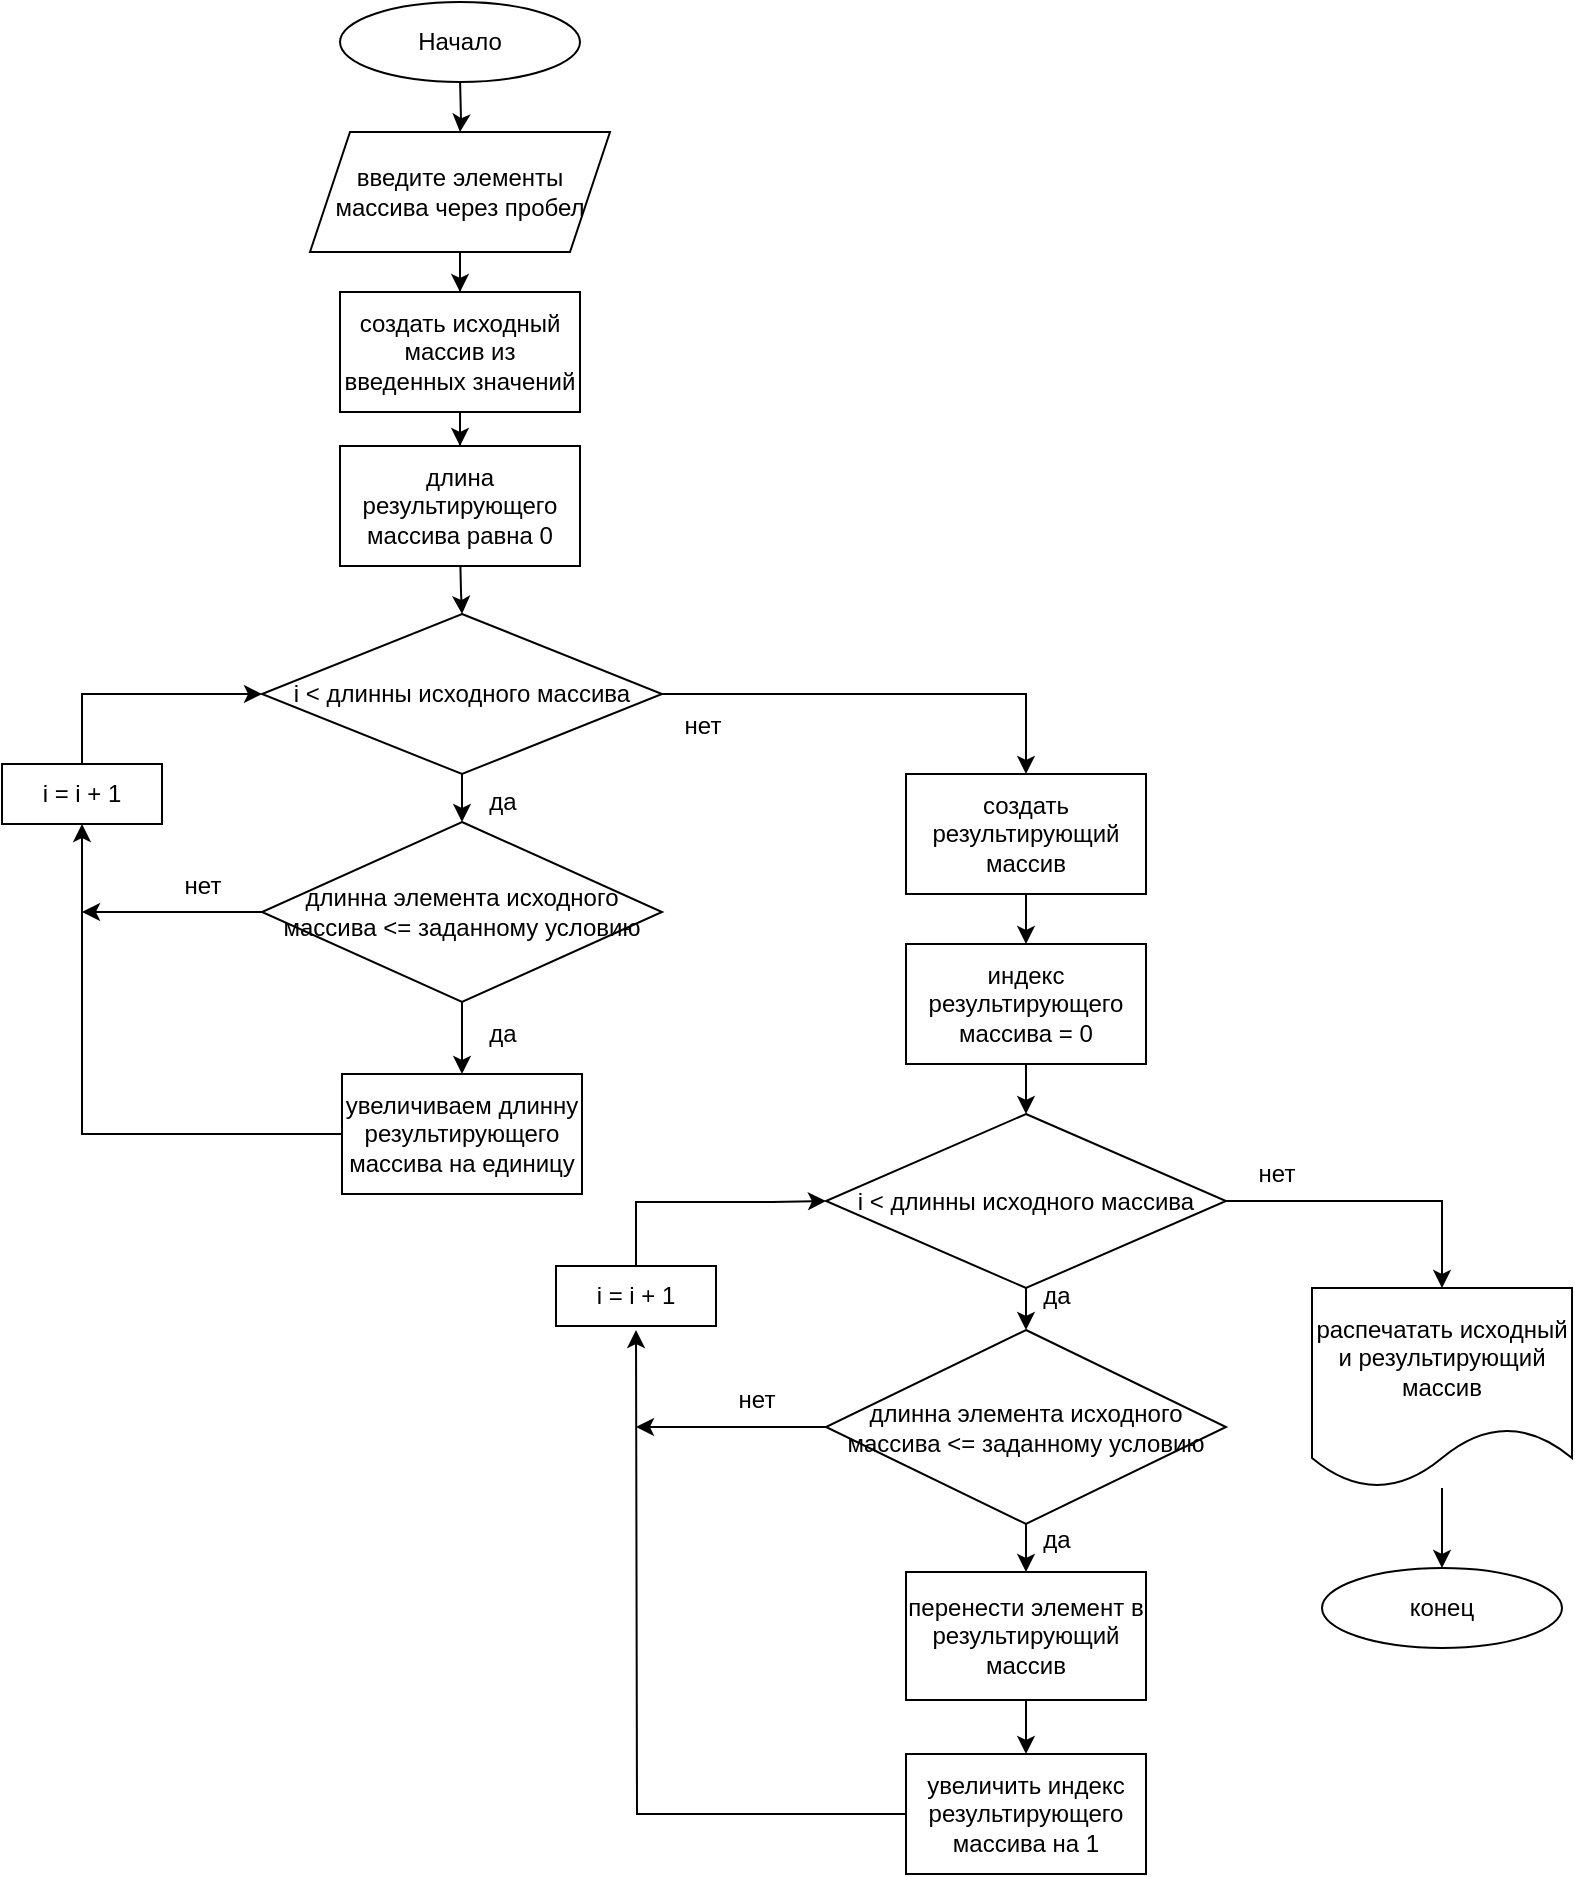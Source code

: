 <mxfile version="20.5.3" type="device"><diagram id="dP-XJC0g-EyUUToYOBeg" name="Страница 1"><mxGraphModel dx="1391" dy="1027" grid="1" gridSize="10" guides="1" tooltips="1" connect="1" arrows="1" fold="1" page="1" pageScale="1" pageWidth="827" pageHeight="1169" math="0" shadow="0"><root><mxCell id="0"/><mxCell id="1" parent="0"/><mxCell id="DY6IDO3X45UhoCq0zPqv-21" value="" style="edgeStyle=orthogonalEdgeStyle;rounded=0;orthogonalLoop=1;jettySize=auto;html=1;" edge="1" parent="1" target="DY6IDO3X45UhoCq0zPqv-2"><mxGeometry relative="1" as="geometry"><mxPoint x="257" y="83" as="sourcePoint"/></mxGeometry></mxCell><mxCell id="DY6IDO3X45UhoCq0zPqv-1" value="Начало" style="ellipse;whiteSpace=wrap;html=1;" vertex="1" parent="1"><mxGeometry x="197" y="45" width="120" height="40" as="geometry"/></mxCell><mxCell id="DY6IDO3X45UhoCq0zPqv-23" value="" style="edgeStyle=orthogonalEdgeStyle;rounded=0;orthogonalLoop=1;jettySize=auto;html=1;" edge="1" parent="1" source="DY6IDO3X45UhoCq0zPqv-2" target="DY6IDO3X45UhoCq0zPqv-3"><mxGeometry relative="1" as="geometry"/></mxCell><mxCell id="DY6IDO3X45UhoCq0zPqv-2" value="введите элементы массива через пробел" style="shape=parallelogram;perimeter=parallelogramPerimeter;whiteSpace=wrap;html=1;fixedSize=1;" vertex="1" parent="1"><mxGeometry x="182" y="110" width="150" height="60" as="geometry"/></mxCell><mxCell id="DY6IDO3X45UhoCq0zPqv-24" value="" style="edgeStyle=orthogonalEdgeStyle;rounded=0;orthogonalLoop=1;jettySize=auto;html=1;" edge="1" parent="1" source="DY6IDO3X45UhoCq0zPqv-3" target="DY6IDO3X45UhoCq0zPqv-10"><mxGeometry relative="1" as="geometry"/></mxCell><mxCell id="DY6IDO3X45UhoCq0zPqv-3" value="создать исходный массив из введенных значений" style="rounded=0;whiteSpace=wrap;html=1;" vertex="1" parent="1"><mxGeometry x="197" y="190" width="120" height="60" as="geometry"/></mxCell><mxCell id="DY6IDO3X45UhoCq0zPqv-28" value="" style="edgeStyle=orthogonalEdgeStyle;rounded=0;orthogonalLoop=1;jettySize=auto;html=1;" edge="1" parent="1" source="DY6IDO3X45UhoCq0zPqv-6" target="DY6IDO3X45UhoCq0zPqv-7"><mxGeometry relative="1" as="geometry"/></mxCell><mxCell id="DY6IDO3X45UhoCq0zPqv-35" style="edgeStyle=orthogonalEdgeStyle;rounded=0;orthogonalLoop=1;jettySize=auto;html=1;entryX=0.5;entryY=0;entryDx=0;entryDy=0;" edge="1" parent="1" source="DY6IDO3X45UhoCq0zPqv-6" target="DY6IDO3X45UhoCq0zPqv-11"><mxGeometry relative="1" as="geometry"/></mxCell><mxCell id="DY6IDO3X45UhoCq0zPqv-6" value="i &amp;lt; длинны исходного массива" style="rhombus;whiteSpace=wrap;html=1;" vertex="1" parent="1"><mxGeometry x="158" y="351" width="200" height="80" as="geometry"/></mxCell><mxCell id="DY6IDO3X45UhoCq0zPqv-27" value="" style="edgeStyle=orthogonalEdgeStyle;rounded=0;orthogonalLoop=1;jettySize=auto;html=1;" edge="1" parent="1" source="DY6IDO3X45UhoCq0zPqv-7" target="DY6IDO3X45UhoCq0zPqv-8"><mxGeometry relative="1" as="geometry"/></mxCell><mxCell id="DY6IDO3X45UhoCq0zPqv-38" value="" style="edgeStyle=orthogonalEdgeStyle;rounded=0;orthogonalLoop=1;jettySize=auto;html=1;" edge="1" parent="1" source="DY6IDO3X45UhoCq0zPqv-7"><mxGeometry relative="1" as="geometry"><mxPoint x="68" y="500" as="targetPoint"/></mxGeometry></mxCell><mxCell id="DY6IDO3X45UhoCq0zPqv-7" value="длинна элемента исходного массива &amp;lt;= заданному условию" style="rhombus;whiteSpace=wrap;html=1;" vertex="1" parent="1"><mxGeometry x="158" y="455" width="200" height="90" as="geometry"/></mxCell><mxCell id="DY6IDO3X45UhoCq0zPqv-29" style="edgeStyle=orthogonalEdgeStyle;rounded=0;orthogonalLoop=1;jettySize=auto;html=1;entryX=0.5;entryY=1;entryDx=0;entryDy=0;" edge="1" parent="1" source="DY6IDO3X45UhoCq0zPqv-8" target="DY6IDO3X45UhoCq0zPqv-9"><mxGeometry relative="1" as="geometry"/></mxCell><mxCell id="DY6IDO3X45UhoCq0zPqv-8" value="увеличиваем длинну результирующего массива на единицу" style="rounded=0;whiteSpace=wrap;html=1;" vertex="1" parent="1"><mxGeometry x="198" y="581" width="120" height="60" as="geometry"/></mxCell><mxCell id="DY6IDO3X45UhoCq0zPqv-31" style="edgeStyle=orthogonalEdgeStyle;rounded=0;orthogonalLoop=1;jettySize=auto;html=1;entryX=0;entryY=0.5;entryDx=0;entryDy=0;" edge="1" parent="1" target="DY6IDO3X45UhoCq0zPqv-6"><mxGeometry relative="1" as="geometry"><mxPoint x="68" y="426" as="sourcePoint"/><Array as="points"><mxPoint x="68" y="391"/></Array></mxGeometry></mxCell><mxCell id="DY6IDO3X45UhoCq0zPqv-9" value="i = i + 1" style="rounded=0;whiteSpace=wrap;html=1;" vertex="1" parent="1"><mxGeometry x="28" y="426" width="80" height="30" as="geometry"/></mxCell><mxCell id="DY6IDO3X45UhoCq0zPqv-25" value="" style="edgeStyle=orthogonalEdgeStyle;rounded=0;orthogonalLoop=1;jettySize=auto;html=1;" edge="1" parent="1" target="DY6IDO3X45UhoCq0zPqv-6"><mxGeometry relative="1" as="geometry"><mxPoint x="257" y="319" as="sourcePoint"/></mxGeometry></mxCell><mxCell id="DY6IDO3X45UhoCq0zPqv-10" value="длина результирующего массива равна 0" style="rounded=0;whiteSpace=wrap;html=1;" vertex="1" parent="1"><mxGeometry x="197" y="267" width="120" height="60" as="geometry"/></mxCell><mxCell id="DY6IDO3X45UhoCq0zPqv-37" value="" style="edgeStyle=orthogonalEdgeStyle;rounded=0;orthogonalLoop=1;jettySize=auto;html=1;" edge="1" parent="1" source="DY6IDO3X45UhoCq0zPqv-11" target="DY6IDO3X45UhoCq0zPqv-16"><mxGeometry relative="1" as="geometry"/></mxCell><mxCell id="DY6IDO3X45UhoCq0zPqv-11" value="создать результирующий массив" style="rounded=0;whiteSpace=wrap;html=1;" vertex="1" parent="1"><mxGeometry x="480" y="431" width="120" height="60" as="geometry"/></mxCell><mxCell id="DY6IDO3X45UhoCq0zPqv-40" value="" style="edgeStyle=orthogonalEdgeStyle;rounded=0;orthogonalLoop=1;jettySize=auto;html=1;" edge="1" parent="1" source="DY6IDO3X45UhoCq0zPqv-12" target="DY6IDO3X45UhoCq0zPqv-13"><mxGeometry relative="1" as="geometry"/></mxCell><mxCell id="DY6IDO3X45UhoCq0zPqv-46" style="edgeStyle=orthogonalEdgeStyle;rounded=0;orthogonalLoop=1;jettySize=auto;html=1;entryX=0.5;entryY=0;entryDx=0;entryDy=0;" edge="1" parent="1" source="DY6IDO3X45UhoCq0zPqv-12" target="DY6IDO3X45UhoCq0zPqv-18"><mxGeometry relative="1" as="geometry"/></mxCell><mxCell id="DY6IDO3X45UhoCq0zPqv-12" value="i &amp;lt; длинны исходного массива" style="rhombus;whiteSpace=wrap;html=1;" vertex="1" parent="1"><mxGeometry x="440" y="601" width="200" height="87" as="geometry"/></mxCell><mxCell id="DY6IDO3X45UhoCq0zPqv-41" value="" style="edgeStyle=orthogonalEdgeStyle;rounded=0;orthogonalLoop=1;jettySize=auto;html=1;" edge="1" parent="1" source="DY6IDO3X45UhoCq0zPqv-13" target="DY6IDO3X45UhoCq0zPqv-14"><mxGeometry relative="1" as="geometry"/></mxCell><mxCell id="DY6IDO3X45UhoCq0zPqv-44" style="edgeStyle=orthogonalEdgeStyle;rounded=0;orthogonalLoop=1;jettySize=auto;html=1;" edge="1" parent="1" source="DY6IDO3X45UhoCq0zPqv-13"><mxGeometry relative="1" as="geometry"><mxPoint x="345" y="757.5" as="targetPoint"/></mxGeometry></mxCell><mxCell id="DY6IDO3X45UhoCq0zPqv-13" value="длинна элемента исходного массива &amp;lt;= заданному условию" style="rhombus;whiteSpace=wrap;html=1;" vertex="1" parent="1"><mxGeometry x="440" y="709" width="200" height="97" as="geometry"/></mxCell><mxCell id="DY6IDO3X45UhoCq0zPqv-42" value="" style="edgeStyle=orthogonalEdgeStyle;rounded=0;orthogonalLoop=1;jettySize=auto;html=1;" edge="1" parent="1" source="DY6IDO3X45UhoCq0zPqv-14" target="DY6IDO3X45UhoCq0zPqv-17"><mxGeometry relative="1" as="geometry"/></mxCell><mxCell id="DY6IDO3X45UhoCq0zPqv-14" value="перенести элемент в результирующий массив" style="rounded=0;whiteSpace=wrap;html=1;" vertex="1" parent="1"><mxGeometry x="480" y="830" width="120" height="64" as="geometry"/></mxCell><mxCell id="DY6IDO3X45UhoCq0zPqv-45" style="edgeStyle=orthogonalEdgeStyle;rounded=0;orthogonalLoop=1;jettySize=auto;html=1;entryX=0;entryY=0.5;entryDx=0;entryDy=0;" edge="1" parent="1" source="DY6IDO3X45UhoCq0zPqv-15" target="DY6IDO3X45UhoCq0zPqv-12"><mxGeometry relative="1" as="geometry"><Array as="points"><mxPoint x="345" y="645"/><mxPoint x="413" y="645"/></Array></mxGeometry></mxCell><mxCell id="DY6IDO3X45UhoCq0zPqv-15" value="i = i + 1" style="rounded=0;whiteSpace=wrap;html=1;" vertex="1" parent="1"><mxGeometry x="305" y="677" width="80" height="30" as="geometry"/></mxCell><mxCell id="DY6IDO3X45UhoCq0zPqv-39" value="" style="edgeStyle=orthogonalEdgeStyle;rounded=0;orthogonalLoop=1;jettySize=auto;html=1;" edge="1" parent="1" source="DY6IDO3X45UhoCq0zPqv-16" target="DY6IDO3X45UhoCq0zPqv-12"><mxGeometry relative="1" as="geometry"/></mxCell><mxCell id="DY6IDO3X45UhoCq0zPqv-16" value="индекс результирующего массива = 0" style="rounded=0;whiteSpace=wrap;html=1;" vertex="1" parent="1"><mxGeometry x="480" y="516" width="120" height="60" as="geometry"/></mxCell><mxCell id="DY6IDO3X45UhoCq0zPqv-43" style="edgeStyle=orthogonalEdgeStyle;rounded=0;orthogonalLoop=1;jettySize=auto;html=1;" edge="1" parent="1" source="DY6IDO3X45UhoCq0zPqv-17"><mxGeometry relative="1" as="geometry"><mxPoint x="345" y="709" as="targetPoint"/></mxGeometry></mxCell><mxCell id="DY6IDO3X45UhoCq0zPqv-17" value="увеличить индекс результирующего массива на 1" style="rounded=0;whiteSpace=wrap;html=1;" vertex="1" parent="1"><mxGeometry x="480" y="921" width="120" height="60" as="geometry"/></mxCell><mxCell id="DY6IDO3X45UhoCq0zPqv-47" value="" style="edgeStyle=orthogonalEdgeStyle;rounded=0;orthogonalLoop=1;jettySize=auto;html=1;" edge="1" parent="1" source="DY6IDO3X45UhoCq0zPqv-18" target="DY6IDO3X45UhoCq0zPqv-19"><mxGeometry relative="1" as="geometry"/></mxCell><mxCell id="DY6IDO3X45UhoCq0zPqv-18" value="распечатать исходный и результирующий массив" style="shape=document;whiteSpace=wrap;html=1;boundedLbl=1;" vertex="1" parent="1"><mxGeometry x="683" y="688" width="130" height="100" as="geometry"/></mxCell><mxCell id="DY6IDO3X45UhoCq0zPqv-19" value="конец" style="ellipse;whiteSpace=wrap;html=1;" vertex="1" parent="1"><mxGeometry x="688" y="828" width="120" height="40" as="geometry"/></mxCell><mxCell id="DY6IDO3X45UhoCq0zPqv-32" value="да" style="text;html=1;align=center;verticalAlign=middle;resizable=0;points=[];autosize=1;strokeColor=none;fillColor=none;" vertex="1" parent="1"><mxGeometry x="258" y="430" width="40" height="30" as="geometry"/></mxCell><mxCell id="DY6IDO3X45UhoCq0zPqv-33" value="да" style="text;html=1;align=center;verticalAlign=middle;resizable=0;points=[];autosize=1;strokeColor=none;fillColor=none;" vertex="1" parent="1"><mxGeometry x="258" y="546" width="40" height="30" as="geometry"/></mxCell><mxCell id="DY6IDO3X45UhoCq0zPqv-34" value="нет" style="text;html=1;align=center;verticalAlign=middle;resizable=0;points=[];autosize=1;strokeColor=none;fillColor=none;" vertex="1" parent="1"><mxGeometry x="108" y="472" width="40" height="30" as="geometry"/></mxCell><mxCell id="DY6IDO3X45UhoCq0zPqv-36" value="нет" style="text;html=1;align=center;verticalAlign=middle;resizable=0;points=[];autosize=1;strokeColor=none;fillColor=none;" vertex="1" parent="1"><mxGeometry x="358" y="392" width="40" height="30" as="geometry"/></mxCell><mxCell id="DY6IDO3X45UhoCq0zPqv-48" value="нет" style="text;html=1;align=center;verticalAlign=middle;resizable=0;points=[];autosize=1;strokeColor=none;fillColor=none;" vertex="1" parent="1"><mxGeometry x="645" y="616" width="40" height="30" as="geometry"/></mxCell><mxCell id="DY6IDO3X45UhoCq0zPqv-49" value="да" style="text;html=1;align=center;verticalAlign=middle;resizable=0;points=[];autosize=1;strokeColor=none;fillColor=none;" vertex="1" parent="1"><mxGeometry x="535" y="677" width="40" height="30" as="geometry"/></mxCell><mxCell id="DY6IDO3X45UhoCq0zPqv-50" value="да" style="text;html=1;align=center;verticalAlign=middle;resizable=0;points=[];autosize=1;strokeColor=none;fillColor=none;" vertex="1" parent="1"><mxGeometry x="535" y="799" width="40" height="30" as="geometry"/></mxCell><mxCell id="DY6IDO3X45UhoCq0zPqv-51" value="нет" style="text;html=1;align=center;verticalAlign=middle;resizable=0;points=[];autosize=1;strokeColor=none;fillColor=none;" vertex="1" parent="1"><mxGeometry x="385" y="729" width="40" height="30" as="geometry"/></mxCell></root></mxGraphModel></diagram></mxfile>